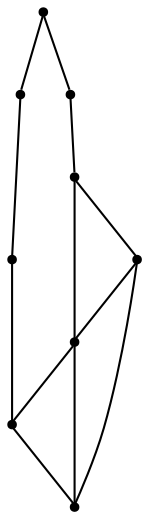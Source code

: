 graph {
  node [shape=point,comment="{\"directed\":false,\"doi\":\"10.1007/3-540-36151-0_31\",\"figure\":\"6\"}"]

  v0 [pos="1015.3833548227947,545.8791167647752"]
  v1 [pos="1015.3833548227947,370.87910881748917"]
  v2 [pos="927.8833548227947,458.3791167647752"]
  v3 [pos="840.3833548227947,370.87910881748917"]
  v4 [pos="840.3833548227947,545.8791167647752"]
  v5 [pos="709.1333548227947,370.87910881748917"]
  v6 [pos="534.3833367029827,370.87910881748917"]
  v7 [pos="534.3833367029827,545.8791167647752"]
  v8 [pos="709.1333548227947,545.8791167647752"]

  v0 -- v1 [id="-1",pos="1015.3833548227947,545.8791167647752 1015.3833548227947,370.87910881748917 1015.3833548227947,370.87910881748917 1015.3833548227947,370.87910881748917"]
  v7 -- v8 [id="-2",pos="534.3833367029827,545.8791167647752 709.1333548227947,545.8791167647752 709.1333548227947,545.8791167647752 709.1333548227947,545.8791167647752"]
  v8 -- v4 [id="-3",pos="709.1333548227947,545.8791167647752 840.3833548227947,545.8791167647752 840.3833548227947,545.8791167647752 840.3833548227947,545.8791167647752"]
  v4 -- v0 [id="-4",pos="840.3833548227947,545.8791167647752 1015.3833548227947,545.8791167647752 1015.3833548227947,545.8791167647752 1015.3833548227947,545.8791167647752"]
  v7 -- v6 [id="-5",pos="534.3833367029827,545.8791167647752 534.3833367029827,370.87910881748917 534.3833367029827,370.87910881748917 534.3833367029827,370.87910881748917"]
  v6 -- v5 [id="-10",pos="534.3833367029827,370.87910881748917 709.1333548227947,370.87910881748917 709.1333548227947,370.87910881748917 709.1333548227947,370.87910881748917"]
  v5 -- v3 [id="-11",pos="709.1333548227947,370.87910881748917 840.3833548227947,370.87910881748917 840.3833548227947,370.87910881748917 840.3833548227947,370.87910881748917"]
  v3 -- v1 [id="-12",pos="840.3833548227947,370.87910881748917 1015.3833548227947,370.87910881748917 1015.3833548227947,370.87910881748917 1015.3833548227947,370.87910881748917"]
  v4 -- v2 [id="-16",pos="840.3833548227947,545.8791167647752 927.8833548227947,458.3791167647752 927.8833548227947,458.3791167647752 927.8833548227947,458.3791167647752"]
  v2 -- v1 [id="-17",pos="927.8833548227947,458.3791167647752 1015.3833548227947,370.87910881748917 1015.3833548227947,370.87910881748917 1015.3833548227947,370.87910881748917"]
  v0 -- v2 [id="-18",pos="1015.3833548227947,545.8791167647752 927.8833548227947,458.3791167647752 927.8833548227947,458.3791167647752 927.8833548227947,458.3791167647752"]
  v2 -- v3 [id="-19",pos="927.8833548227947,458.3791167647752 840.3833548227947,370.87910881748917 840.3833548227947,370.87910881748917 840.3833548227947,370.87910881748917"]
}